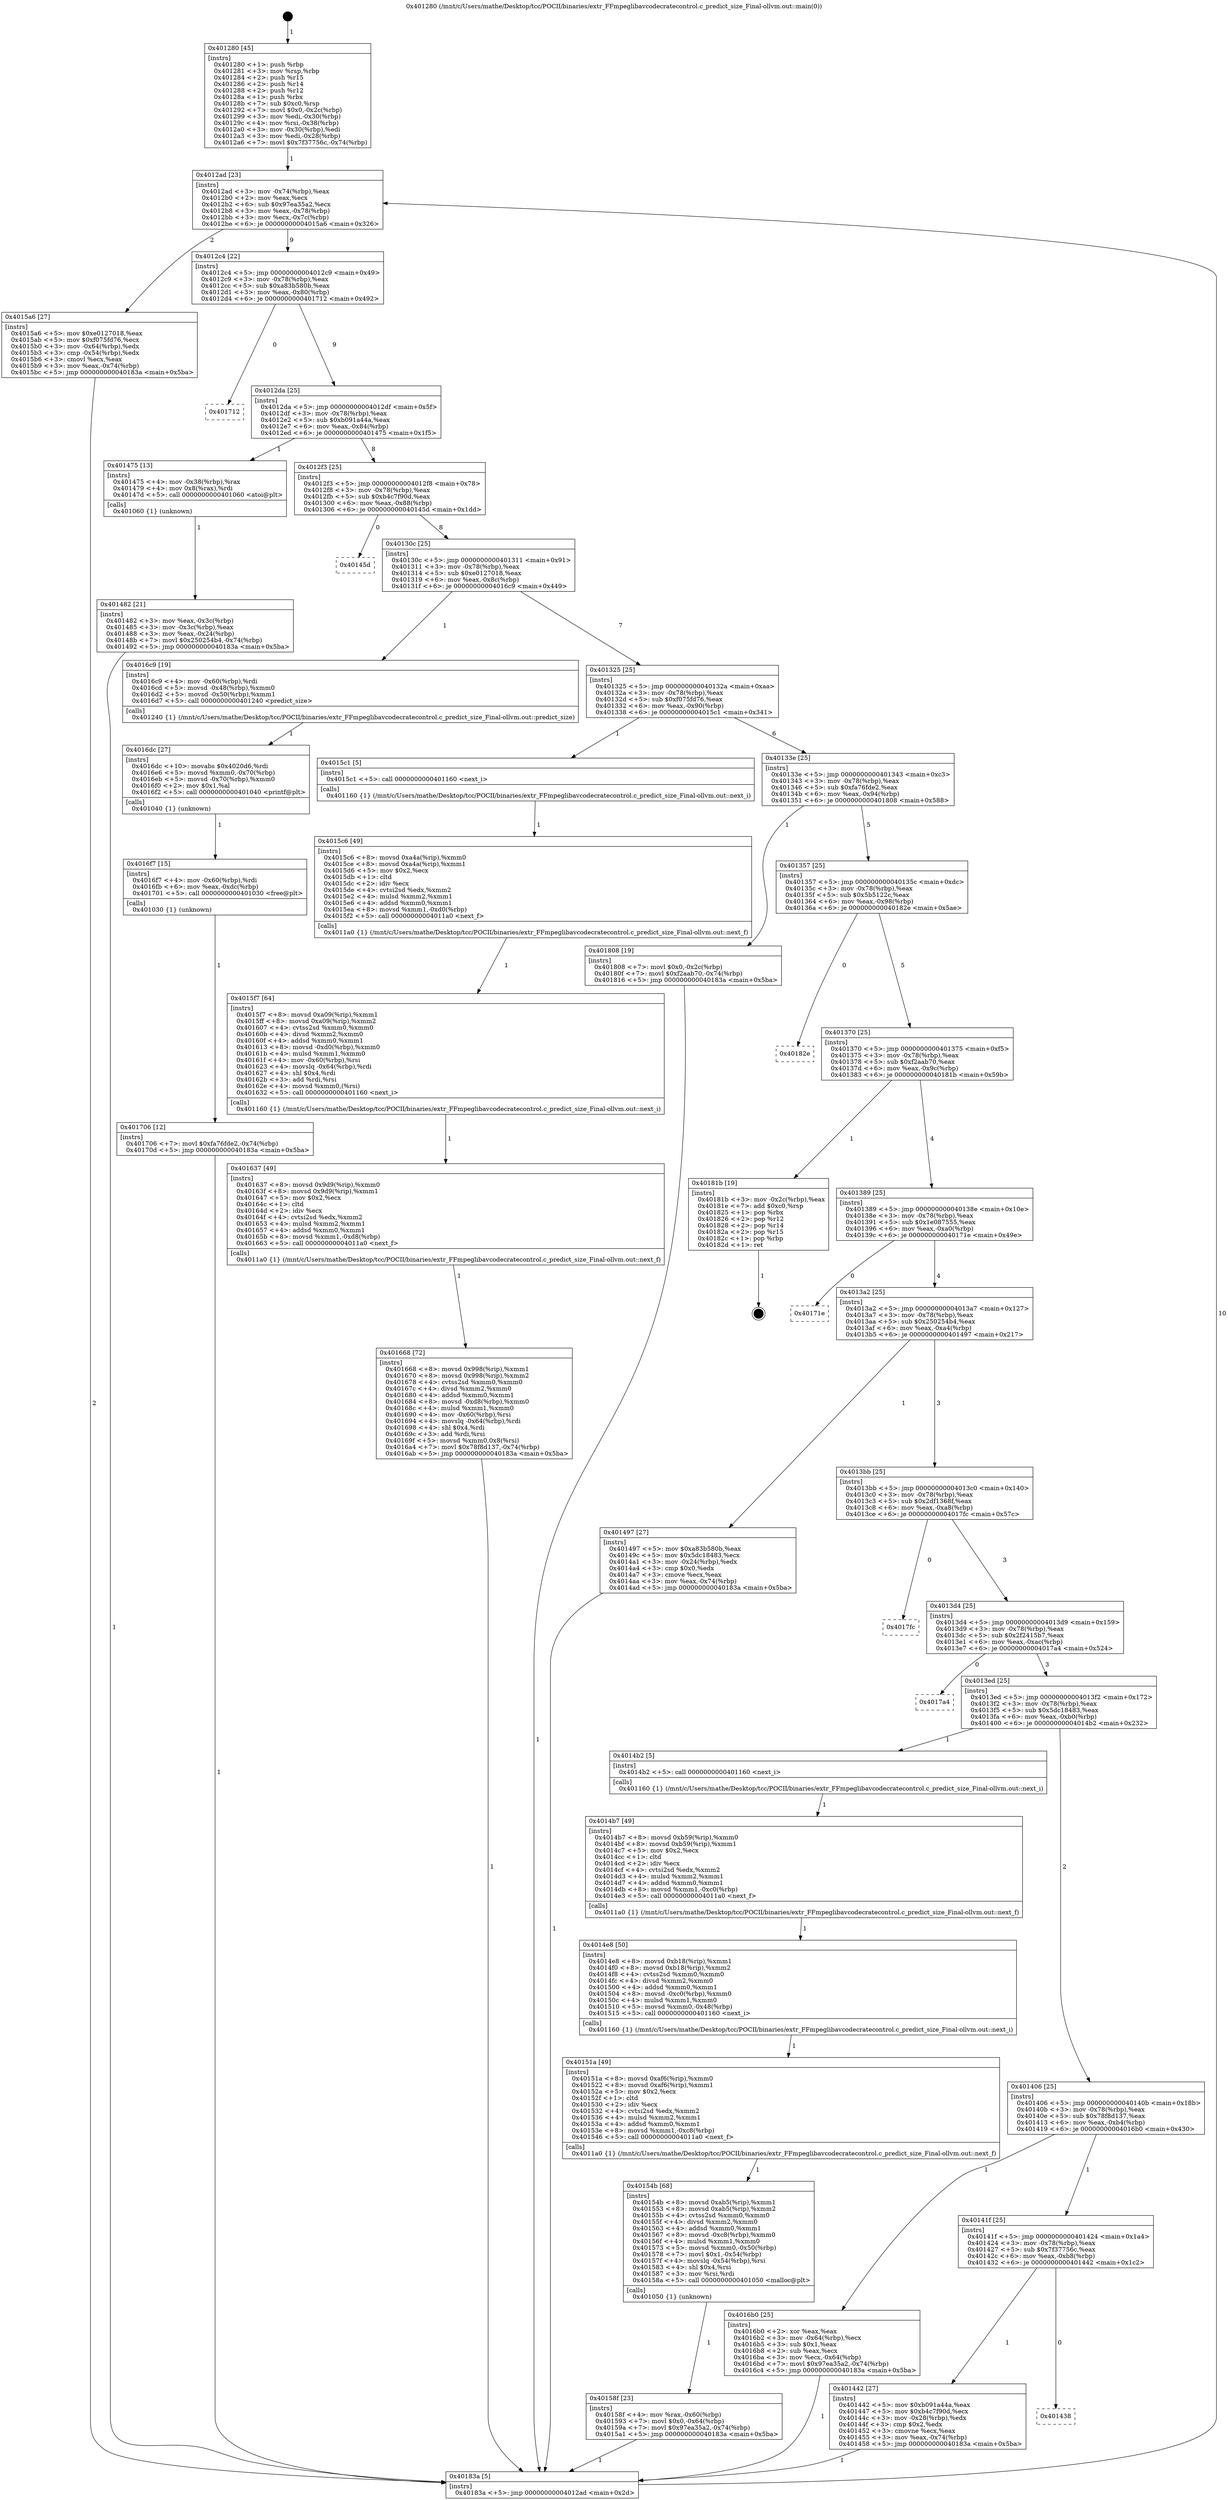 digraph "0x401280" {
  label = "0x401280 (/mnt/c/Users/mathe/Desktop/tcc/POCII/binaries/extr_FFmpeglibavcodecratecontrol.c_predict_size_Final-ollvm.out::main(0))"
  labelloc = "t"
  node[shape=record]

  Entry [label="",width=0.3,height=0.3,shape=circle,fillcolor=black,style=filled]
  "0x4012ad" [label="{
     0x4012ad [23]\l
     | [instrs]\l
     &nbsp;&nbsp;0x4012ad \<+3\>: mov -0x74(%rbp),%eax\l
     &nbsp;&nbsp;0x4012b0 \<+2\>: mov %eax,%ecx\l
     &nbsp;&nbsp;0x4012b2 \<+6\>: sub $0x97ea35a2,%ecx\l
     &nbsp;&nbsp;0x4012b8 \<+3\>: mov %eax,-0x78(%rbp)\l
     &nbsp;&nbsp;0x4012bb \<+3\>: mov %ecx,-0x7c(%rbp)\l
     &nbsp;&nbsp;0x4012be \<+6\>: je 00000000004015a6 \<main+0x326\>\l
  }"]
  "0x4015a6" [label="{
     0x4015a6 [27]\l
     | [instrs]\l
     &nbsp;&nbsp;0x4015a6 \<+5\>: mov $0xe0127018,%eax\l
     &nbsp;&nbsp;0x4015ab \<+5\>: mov $0xf075fd76,%ecx\l
     &nbsp;&nbsp;0x4015b0 \<+3\>: mov -0x64(%rbp),%edx\l
     &nbsp;&nbsp;0x4015b3 \<+3\>: cmp -0x54(%rbp),%edx\l
     &nbsp;&nbsp;0x4015b6 \<+3\>: cmovl %ecx,%eax\l
     &nbsp;&nbsp;0x4015b9 \<+3\>: mov %eax,-0x74(%rbp)\l
     &nbsp;&nbsp;0x4015bc \<+5\>: jmp 000000000040183a \<main+0x5ba\>\l
  }"]
  "0x4012c4" [label="{
     0x4012c4 [22]\l
     | [instrs]\l
     &nbsp;&nbsp;0x4012c4 \<+5\>: jmp 00000000004012c9 \<main+0x49\>\l
     &nbsp;&nbsp;0x4012c9 \<+3\>: mov -0x78(%rbp),%eax\l
     &nbsp;&nbsp;0x4012cc \<+5\>: sub $0xa83b580b,%eax\l
     &nbsp;&nbsp;0x4012d1 \<+3\>: mov %eax,-0x80(%rbp)\l
     &nbsp;&nbsp;0x4012d4 \<+6\>: je 0000000000401712 \<main+0x492\>\l
  }"]
  Exit [label="",width=0.3,height=0.3,shape=circle,fillcolor=black,style=filled,peripheries=2]
  "0x401712" [label="{
     0x401712\l
  }", style=dashed]
  "0x4012da" [label="{
     0x4012da [25]\l
     | [instrs]\l
     &nbsp;&nbsp;0x4012da \<+5\>: jmp 00000000004012df \<main+0x5f\>\l
     &nbsp;&nbsp;0x4012df \<+3\>: mov -0x78(%rbp),%eax\l
     &nbsp;&nbsp;0x4012e2 \<+5\>: sub $0xb091a44a,%eax\l
     &nbsp;&nbsp;0x4012e7 \<+6\>: mov %eax,-0x84(%rbp)\l
     &nbsp;&nbsp;0x4012ed \<+6\>: je 0000000000401475 \<main+0x1f5\>\l
  }"]
  "0x401706" [label="{
     0x401706 [12]\l
     | [instrs]\l
     &nbsp;&nbsp;0x401706 \<+7\>: movl $0xfa76fde2,-0x74(%rbp)\l
     &nbsp;&nbsp;0x40170d \<+5\>: jmp 000000000040183a \<main+0x5ba\>\l
  }"]
  "0x401475" [label="{
     0x401475 [13]\l
     | [instrs]\l
     &nbsp;&nbsp;0x401475 \<+4\>: mov -0x38(%rbp),%rax\l
     &nbsp;&nbsp;0x401479 \<+4\>: mov 0x8(%rax),%rdi\l
     &nbsp;&nbsp;0x40147d \<+5\>: call 0000000000401060 \<atoi@plt\>\l
     | [calls]\l
     &nbsp;&nbsp;0x401060 \{1\} (unknown)\l
  }"]
  "0x4012f3" [label="{
     0x4012f3 [25]\l
     | [instrs]\l
     &nbsp;&nbsp;0x4012f3 \<+5\>: jmp 00000000004012f8 \<main+0x78\>\l
     &nbsp;&nbsp;0x4012f8 \<+3\>: mov -0x78(%rbp),%eax\l
     &nbsp;&nbsp;0x4012fb \<+5\>: sub $0xb4c7f90d,%eax\l
     &nbsp;&nbsp;0x401300 \<+6\>: mov %eax,-0x88(%rbp)\l
     &nbsp;&nbsp;0x401306 \<+6\>: je 000000000040145d \<main+0x1dd\>\l
  }"]
  "0x4016f7" [label="{
     0x4016f7 [15]\l
     | [instrs]\l
     &nbsp;&nbsp;0x4016f7 \<+4\>: mov -0x60(%rbp),%rdi\l
     &nbsp;&nbsp;0x4016fb \<+6\>: mov %eax,-0xdc(%rbp)\l
     &nbsp;&nbsp;0x401701 \<+5\>: call 0000000000401030 \<free@plt\>\l
     | [calls]\l
     &nbsp;&nbsp;0x401030 \{1\} (unknown)\l
  }"]
  "0x40145d" [label="{
     0x40145d\l
  }", style=dashed]
  "0x40130c" [label="{
     0x40130c [25]\l
     | [instrs]\l
     &nbsp;&nbsp;0x40130c \<+5\>: jmp 0000000000401311 \<main+0x91\>\l
     &nbsp;&nbsp;0x401311 \<+3\>: mov -0x78(%rbp),%eax\l
     &nbsp;&nbsp;0x401314 \<+5\>: sub $0xe0127018,%eax\l
     &nbsp;&nbsp;0x401319 \<+6\>: mov %eax,-0x8c(%rbp)\l
     &nbsp;&nbsp;0x40131f \<+6\>: je 00000000004016c9 \<main+0x449\>\l
  }"]
  "0x4016dc" [label="{
     0x4016dc [27]\l
     | [instrs]\l
     &nbsp;&nbsp;0x4016dc \<+10\>: movabs $0x4020d6,%rdi\l
     &nbsp;&nbsp;0x4016e6 \<+5\>: movsd %xmm0,-0x70(%rbp)\l
     &nbsp;&nbsp;0x4016eb \<+5\>: movsd -0x70(%rbp),%xmm0\l
     &nbsp;&nbsp;0x4016f0 \<+2\>: mov $0x1,%al\l
     &nbsp;&nbsp;0x4016f2 \<+5\>: call 0000000000401040 \<printf@plt\>\l
     | [calls]\l
     &nbsp;&nbsp;0x401040 \{1\} (unknown)\l
  }"]
  "0x4016c9" [label="{
     0x4016c9 [19]\l
     | [instrs]\l
     &nbsp;&nbsp;0x4016c9 \<+4\>: mov -0x60(%rbp),%rdi\l
     &nbsp;&nbsp;0x4016cd \<+5\>: movsd -0x48(%rbp),%xmm0\l
     &nbsp;&nbsp;0x4016d2 \<+5\>: movsd -0x50(%rbp),%xmm1\l
     &nbsp;&nbsp;0x4016d7 \<+5\>: call 0000000000401240 \<predict_size\>\l
     | [calls]\l
     &nbsp;&nbsp;0x401240 \{1\} (/mnt/c/Users/mathe/Desktop/tcc/POCII/binaries/extr_FFmpeglibavcodecratecontrol.c_predict_size_Final-ollvm.out::predict_size)\l
  }"]
  "0x401325" [label="{
     0x401325 [25]\l
     | [instrs]\l
     &nbsp;&nbsp;0x401325 \<+5\>: jmp 000000000040132a \<main+0xaa\>\l
     &nbsp;&nbsp;0x40132a \<+3\>: mov -0x78(%rbp),%eax\l
     &nbsp;&nbsp;0x40132d \<+5\>: sub $0xf075fd76,%eax\l
     &nbsp;&nbsp;0x401332 \<+6\>: mov %eax,-0x90(%rbp)\l
     &nbsp;&nbsp;0x401338 \<+6\>: je 00000000004015c1 \<main+0x341\>\l
  }"]
  "0x401668" [label="{
     0x401668 [72]\l
     | [instrs]\l
     &nbsp;&nbsp;0x401668 \<+8\>: movsd 0x998(%rip),%xmm1\l
     &nbsp;&nbsp;0x401670 \<+8\>: movsd 0x998(%rip),%xmm2\l
     &nbsp;&nbsp;0x401678 \<+4\>: cvtss2sd %xmm0,%xmm0\l
     &nbsp;&nbsp;0x40167c \<+4\>: divsd %xmm2,%xmm0\l
     &nbsp;&nbsp;0x401680 \<+4\>: addsd %xmm0,%xmm1\l
     &nbsp;&nbsp;0x401684 \<+8\>: movsd -0xd8(%rbp),%xmm0\l
     &nbsp;&nbsp;0x40168c \<+4\>: mulsd %xmm1,%xmm0\l
     &nbsp;&nbsp;0x401690 \<+4\>: mov -0x60(%rbp),%rsi\l
     &nbsp;&nbsp;0x401694 \<+4\>: movslq -0x64(%rbp),%rdi\l
     &nbsp;&nbsp;0x401698 \<+4\>: shl $0x4,%rdi\l
     &nbsp;&nbsp;0x40169c \<+3\>: add %rdi,%rsi\l
     &nbsp;&nbsp;0x40169f \<+5\>: movsd %xmm0,0x8(%rsi)\l
     &nbsp;&nbsp;0x4016a4 \<+7\>: movl $0x78f8d137,-0x74(%rbp)\l
     &nbsp;&nbsp;0x4016ab \<+5\>: jmp 000000000040183a \<main+0x5ba\>\l
  }"]
  "0x4015c1" [label="{
     0x4015c1 [5]\l
     | [instrs]\l
     &nbsp;&nbsp;0x4015c1 \<+5\>: call 0000000000401160 \<next_i\>\l
     | [calls]\l
     &nbsp;&nbsp;0x401160 \{1\} (/mnt/c/Users/mathe/Desktop/tcc/POCII/binaries/extr_FFmpeglibavcodecratecontrol.c_predict_size_Final-ollvm.out::next_i)\l
  }"]
  "0x40133e" [label="{
     0x40133e [25]\l
     | [instrs]\l
     &nbsp;&nbsp;0x40133e \<+5\>: jmp 0000000000401343 \<main+0xc3\>\l
     &nbsp;&nbsp;0x401343 \<+3\>: mov -0x78(%rbp),%eax\l
     &nbsp;&nbsp;0x401346 \<+5\>: sub $0xfa76fde2,%eax\l
     &nbsp;&nbsp;0x40134b \<+6\>: mov %eax,-0x94(%rbp)\l
     &nbsp;&nbsp;0x401351 \<+6\>: je 0000000000401808 \<main+0x588\>\l
  }"]
  "0x401637" [label="{
     0x401637 [49]\l
     | [instrs]\l
     &nbsp;&nbsp;0x401637 \<+8\>: movsd 0x9d9(%rip),%xmm0\l
     &nbsp;&nbsp;0x40163f \<+8\>: movsd 0x9d9(%rip),%xmm1\l
     &nbsp;&nbsp;0x401647 \<+5\>: mov $0x2,%ecx\l
     &nbsp;&nbsp;0x40164c \<+1\>: cltd\l
     &nbsp;&nbsp;0x40164d \<+2\>: idiv %ecx\l
     &nbsp;&nbsp;0x40164f \<+4\>: cvtsi2sd %edx,%xmm2\l
     &nbsp;&nbsp;0x401653 \<+4\>: mulsd %xmm2,%xmm1\l
     &nbsp;&nbsp;0x401657 \<+4\>: addsd %xmm0,%xmm1\l
     &nbsp;&nbsp;0x40165b \<+8\>: movsd %xmm1,-0xd8(%rbp)\l
     &nbsp;&nbsp;0x401663 \<+5\>: call 00000000004011a0 \<next_f\>\l
     | [calls]\l
     &nbsp;&nbsp;0x4011a0 \{1\} (/mnt/c/Users/mathe/Desktop/tcc/POCII/binaries/extr_FFmpeglibavcodecratecontrol.c_predict_size_Final-ollvm.out::next_f)\l
  }"]
  "0x401808" [label="{
     0x401808 [19]\l
     | [instrs]\l
     &nbsp;&nbsp;0x401808 \<+7\>: movl $0x0,-0x2c(%rbp)\l
     &nbsp;&nbsp;0x40180f \<+7\>: movl $0xf2aab70,-0x74(%rbp)\l
     &nbsp;&nbsp;0x401816 \<+5\>: jmp 000000000040183a \<main+0x5ba\>\l
  }"]
  "0x401357" [label="{
     0x401357 [25]\l
     | [instrs]\l
     &nbsp;&nbsp;0x401357 \<+5\>: jmp 000000000040135c \<main+0xdc\>\l
     &nbsp;&nbsp;0x40135c \<+3\>: mov -0x78(%rbp),%eax\l
     &nbsp;&nbsp;0x40135f \<+5\>: sub $0x5b5122c,%eax\l
     &nbsp;&nbsp;0x401364 \<+6\>: mov %eax,-0x98(%rbp)\l
     &nbsp;&nbsp;0x40136a \<+6\>: je 000000000040182e \<main+0x5ae\>\l
  }"]
  "0x4015f7" [label="{
     0x4015f7 [64]\l
     | [instrs]\l
     &nbsp;&nbsp;0x4015f7 \<+8\>: movsd 0xa09(%rip),%xmm1\l
     &nbsp;&nbsp;0x4015ff \<+8\>: movsd 0xa09(%rip),%xmm2\l
     &nbsp;&nbsp;0x401607 \<+4\>: cvtss2sd %xmm0,%xmm0\l
     &nbsp;&nbsp;0x40160b \<+4\>: divsd %xmm2,%xmm0\l
     &nbsp;&nbsp;0x40160f \<+4\>: addsd %xmm0,%xmm1\l
     &nbsp;&nbsp;0x401613 \<+8\>: movsd -0xd0(%rbp),%xmm0\l
     &nbsp;&nbsp;0x40161b \<+4\>: mulsd %xmm1,%xmm0\l
     &nbsp;&nbsp;0x40161f \<+4\>: mov -0x60(%rbp),%rsi\l
     &nbsp;&nbsp;0x401623 \<+4\>: movslq -0x64(%rbp),%rdi\l
     &nbsp;&nbsp;0x401627 \<+4\>: shl $0x4,%rdi\l
     &nbsp;&nbsp;0x40162b \<+3\>: add %rdi,%rsi\l
     &nbsp;&nbsp;0x40162e \<+4\>: movsd %xmm0,(%rsi)\l
     &nbsp;&nbsp;0x401632 \<+5\>: call 0000000000401160 \<next_i\>\l
     | [calls]\l
     &nbsp;&nbsp;0x401160 \{1\} (/mnt/c/Users/mathe/Desktop/tcc/POCII/binaries/extr_FFmpeglibavcodecratecontrol.c_predict_size_Final-ollvm.out::next_i)\l
  }"]
  "0x40182e" [label="{
     0x40182e\l
  }", style=dashed]
  "0x401370" [label="{
     0x401370 [25]\l
     | [instrs]\l
     &nbsp;&nbsp;0x401370 \<+5\>: jmp 0000000000401375 \<main+0xf5\>\l
     &nbsp;&nbsp;0x401375 \<+3\>: mov -0x78(%rbp),%eax\l
     &nbsp;&nbsp;0x401378 \<+5\>: sub $0xf2aab70,%eax\l
     &nbsp;&nbsp;0x40137d \<+6\>: mov %eax,-0x9c(%rbp)\l
     &nbsp;&nbsp;0x401383 \<+6\>: je 000000000040181b \<main+0x59b\>\l
  }"]
  "0x4015c6" [label="{
     0x4015c6 [49]\l
     | [instrs]\l
     &nbsp;&nbsp;0x4015c6 \<+8\>: movsd 0xa4a(%rip),%xmm0\l
     &nbsp;&nbsp;0x4015ce \<+8\>: movsd 0xa4a(%rip),%xmm1\l
     &nbsp;&nbsp;0x4015d6 \<+5\>: mov $0x2,%ecx\l
     &nbsp;&nbsp;0x4015db \<+1\>: cltd\l
     &nbsp;&nbsp;0x4015dc \<+2\>: idiv %ecx\l
     &nbsp;&nbsp;0x4015de \<+4\>: cvtsi2sd %edx,%xmm2\l
     &nbsp;&nbsp;0x4015e2 \<+4\>: mulsd %xmm2,%xmm1\l
     &nbsp;&nbsp;0x4015e6 \<+4\>: addsd %xmm0,%xmm1\l
     &nbsp;&nbsp;0x4015ea \<+8\>: movsd %xmm1,-0xd0(%rbp)\l
     &nbsp;&nbsp;0x4015f2 \<+5\>: call 00000000004011a0 \<next_f\>\l
     | [calls]\l
     &nbsp;&nbsp;0x4011a0 \{1\} (/mnt/c/Users/mathe/Desktop/tcc/POCII/binaries/extr_FFmpeglibavcodecratecontrol.c_predict_size_Final-ollvm.out::next_f)\l
  }"]
  "0x40181b" [label="{
     0x40181b [19]\l
     | [instrs]\l
     &nbsp;&nbsp;0x40181b \<+3\>: mov -0x2c(%rbp),%eax\l
     &nbsp;&nbsp;0x40181e \<+7\>: add $0xc0,%rsp\l
     &nbsp;&nbsp;0x401825 \<+1\>: pop %rbx\l
     &nbsp;&nbsp;0x401826 \<+2\>: pop %r12\l
     &nbsp;&nbsp;0x401828 \<+2\>: pop %r14\l
     &nbsp;&nbsp;0x40182a \<+2\>: pop %r15\l
     &nbsp;&nbsp;0x40182c \<+1\>: pop %rbp\l
     &nbsp;&nbsp;0x40182d \<+1\>: ret\l
  }"]
  "0x401389" [label="{
     0x401389 [25]\l
     | [instrs]\l
     &nbsp;&nbsp;0x401389 \<+5\>: jmp 000000000040138e \<main+0x10e\>\l
     &nbsp;&nbsp;0x40138e \<+3\>: mov -0x78(%rbp),%eax\l
     &nbsp;&nbsp;0x401391 \<+5\>: sub $0x1e087555,%eax\l
     &nbsp;&nbsp;0x401396 \<+6\>: mov %eax,-0xa0(%rbp)\l
     &nbsp;&nbsp;0x40139c \<+6\>: je 000000000040171e \<main+0x49e\>\l
  }"]
  "0x40158f" [label="{
     0x40158f [23]\l
     | [instrs]\l
     &nbsp;&nbsp;0x40158f \<+4\>: mov %rax,-0x60(%rbp)\l
     &nbsp;&nbsp;0x401593 \<+7\>: movl $0x0,-0x64(%rbp)\l
     &nbsp;&nbsp;0x40159a \<+7\>: movl $0x97ea35a2,-0x74(%rbp)\l
     &nbsp;&nbsp;0x4015a1 \<+5\>: jmp 000000000040183a \<main+0x5ba\>\l
  }"]
  "0x40171e" [label="{
     0x40171e\l
  }", style=dashed]
  "0x4013a2" [label="{
     0x4013a2 [25]\l
     | [instrs]\l
     &nbsp;&nbsp;0x4013a2 \<+5\>: jmp 00000000004013a7 \<main+0x127\>\l
     &nbsp;&nbsp;0x4013a7 \<+3\>: mov -0x78(%rbp),%eax\l
     &nbsp;&nbsp;0x4013aa \<+5\>: sub $0x250254b4,%eax\l
     &nbsp;&nbsp;0x4013af \<+6\>: mov %eax,-0xa4(%rbp)\l
     &nbsp;&nbsp;0x4013b5 \<+6\>: je 0000000000401497 \<main+0x217\>\l
  }"]
  "0x40154b" [label="{
     0x40154b [68]\l
     | [instrs]\l
     &nbsp;&nbsp;0x40154b \<+8\>: movsd 0xab5(%rip),%xmm1\l
     &nbsp;&nbsp;0x401553 \<+8\>: movsd 0xab5(%rip),%xmm2\l
     &nbsp;&nbsp;0x40155b \<+4\>: cvtss2sd %xmm0,%xmm0\l
     &nbsp;&nbsp;0x40155f \<+4\>: divsd %xmm2,%xmm0\l
     &nbsp;&nbsp;0x401563 \<+4\>: addsd %xmm0,%xmm1\l
     &nbsp;&nbsp;0x401567 \<+8\>: movsd -0xc8(%rbp),%xmm0\l
     &nbsp;&nbsp;0x40156f \<+4\>: mulsd %xmm1,%xmm0\l
     &nbsp;&nbsp;0x401573 \<+5\>: movsd %xmm0,-0x50(%rbp)\l
     &nbsp;&nbsp;0x401578 \<+7\>: movl $0x1,-0x54(%rbp)\l
     &nbsp;&nbsp;0x40157f \<+4\>: movslq -0x54(%rbp),%rsi\l
     &nbsp;&nbsp;0x401583 \<+4\>: shl $0x4,%rsi\l
     &nbsp;&nbsp;0x401587 \<+3\>: mov %rsi,%rdi\l
     &nbsp;&nbsp;0x40158a \<+5\>: call 0000000000401050 \<malloc@plt\>\l
     | [calls]\l
     &nbsp;&nbsp;0x401050 \{1\} (unknown)\l
  }"]
  "0x401497" [label="{
     0x401497 [27]\l
     | [instrs]\l
     &nbsp;&nbsp;0x401497 \<+5\>: mov $0xa83b580b,%eax\l
     &nbsp;&nbsp;0x40149c \<+5\>: mov $0x5dc18483,%ecx\l
     &nbsp;&nbsp;0x4014a1 \<+3\>: mov -0x24(%rbp),%edx\l
     &nbsp;&nbsp;0x4014a4 \<+3\>: cmp $0x0,%edx\l
     &nbsp;&nbsp;0x4014a7 \<+3\>: cmove %ecx,%eax\l
     &nbsp;&nbsp;0x4014aa \<+3\>: mov %eax,-0x74(%rbp)\l
     &nbsp;&nbsp;0x4014ad \<+5\>: jmp 000000000040183a \<main+0x5ba\>\l
  }"]
  "0x4013bb" [label="{
     0x4013bb [25]\l
     | [instrs]\l
     &nbsp;&nbsp;0x4013bb \<+5\>: jmp 00000000004013c0 \<main+0x140\>\l
     &nbsp;&nbsp;0x4013c0 \<+3\>: mov -0x78(%rbp),%eax\l
     &nbsp;&nbsp;0x4013c3 \<+5\>: sub $0x2df1368f,%eax\l
     &nbsp;&nbsp;0x4013c8 \<+6\>: mov %eax,-0xa8(%rbp)\l
     &nbsp;&nbsp;0x4013ce \<+6\>: je 00000000004017fc \<main+0x57c\>\l
  }"]
  "0x40151a" [label="{
     0x40151a [49]\l
     | [instrs]\l
     &nbsp;&nbsp;0x40151a \<+8\>: movsd 0xaf6(%rip),%xmm0\l
     &nbsp;&nbsp;0x401522 \<+8\>: movsd 0xaf6(%rip),%xmm1\l
     &nbsp;&nbsp;0x40152a \<+5\>: mov $0x2,%ecx\l
     &nbsp;&nbsp;0x40152f \<+1\>: cltd\l
     &nbsp;&nbsp;0x401530 \<+2\>: idiv %ecx\l
     &nbsp;&nbsp;0x401532 \<+4\>: cvtsi2sd %edx,%xmm2\l
     &nbsp;&nbsp;0x401536 \<+4\>: mulsd %xmm2,%xmm1\l
     &nbsp;&nbsp;0x40153a \<+4\>: addsd %xmm0,%xmm1\l
     &nbsp;&nbsp;0x40153e \<+8\>: movsd %xmm1,-0xc8(%rbp)\l
     &nbsp;&nbsp;0x401546 \<+5\>: call 00000000004011a0 \<next_f\>\l
     | [calls]\l
     &nbsp;&nbsp;0x4011a0 \{1\} (/mnt/c/Users/mathe/Desktop/tcc/POCII/binaries/extr_FFmpeglibavcodecratecontrol.c_predict_size_Final-ollvm.out::next_f)\l
  }"]
  "0x4017fc" [label="{
     0x4017fc\l
  }", style=dashed]
  "0x4013d4" [label="{
     0x4013d4 [25]\l
     | [instrs]\l
     &nbsp;&nbsp;0x4013d4 \<+5\>: jmp 00000000004013d9 \<main+0x159\>\l
     &nbsp;&nbsp;0x4013d9 \<+3\>: mov -0x78(%rbp),%eax\l
     &nbsp;&nbsp;0x4013dc \<+5\>: sub $0x2f2415b7,%eax\l
     &nbsp;&nbsp;0x4013e1 \<+6\>: mov %eax,-0xac(%rbp)\l
     &nbsp;&nbsp;0x4013e7 \<+6\>: je 00000000004017a4 \<main+0x524\>\l
  }"]
  "0x4014e8" [label="{
     0x4014e8 [50]\l
     | [instrs]\l
     &nbsp;&nbsp;0x4014e8 \<+8\>: movsd 0xb18(%rip),%xmm1\l
     &nbsp;&nbsp;0x4014f0 \<+8\>: movsd 0xb18(%rip),%xmm2\l
     &nbsp;&nbsp;0x4014f8 \<+4\>: cvtss2sd %xmm0,%xmm0\l
     &nbsp;&nbsp;0x4014fc \<+4\>: divsd %xmm2,%xmm0\l
     &nbsp;&nbsp;0x401500 \<+4\>: addsd %xmm0,%xmm1\l
     &nbsp;&nbsp;0x401504 \<+8\>: movsd -0xc0(%rbp),%xmm0\l
     &nbsp;&nbsp;0x40150c \<+4\>: mulsd %xmm1,%xmm0\l
     &nbsp;&nbsp;0x401510 \<+5\>: movsd %xmm0,-0x48(%rbp)\l
     &nbsp;&nbsp;0x401515 \<+5\>: call 0000000000401160 \<next_i\>\l
     | [calls]\l
     &nbsp;&nbsp;0x401160 \{1\} (/mnt/c/Users/mathe/Desktop/tcc/POCII/binaries/extr_FFmpeglibavcodecratecontrol.c_predict_size_Final-ollvm.out::next_i)\l
  }"]
  "0x4017a4" [label="{
     0x4017a4\l
  }", style=dashed]
  "0x4013ed" [label="{
     0x4013ed [25]\l
     | [instrs]\l
     &nbsp;&nbsp;0x4013ed \<+5\>: jmp 00000000004013f2 \<main+0x172\>\l
     &nbsp;&nbsp;0x4013f2 \<+3\>: mov -0x78(%rbp),%eax\l
     &nbsp;&nbsp;0x4013f5 \<+5\>: sub $0x5dc18483,%eax\l
     &nbsp;&nbsp;0x4013fa \<+6\>: mov %eax,-0xb0(%rbp)\l
     &nbsp;&nbsp;0x401400 \<+6\>: je 00000000004014b2 \<main+0x232\>\l
  }"]
  "0x4014b7" [label="{
     0x4014b7 [49]\l
     | [instrs]\l
     &nbsp;&nbsp;0x4014b7 \<+8\>: movsd 0xb59(%rip),%xmm0\l
     &nbsp;&nbsp;0x4014bf \<+8\>: movsd 0xb59(%rip),%xmm1\l
     &nbsp;&nbsp;0x4014c7 \<+5\>: mov $0x2,%ecx\l
     &nbsp;&nbsp;0x4014cc \<+1\>: cltd\l
     &nbsp;&nbsp;0x4014cd \<+2\>: idiv %ecx\l
     &nbsp;&nbsp;0x4014cf \<+4\>: cvtsi2sd %edx,%xmm2\l
     &nbsp;&nbsp;0x4014d3 \<+4\>: mulsd %xmm2,%xmm1\l
     &nbsp;&nbsp;0x4014d7 \<+4\>: addsd %xmm0,%xmm1\l
     &nbsp;&nbsp;0x4014db \<+8\>: movsd %xmm1,-0xc0(%rbp)\l
     &nbsp;&nbsp;0x4014e3 \<+5\>: call 00000000004011a0 \<next_f\>\l
     | [calls]\l
     &nbsp;&nbsp;0x4011a0 \{1\} (/mnt/c/Users/mathe/Desktop/tcc/POCII/binaries/extr_FFmpeglibavcodecratecontrol.c_predict_size_Final-ollvm.out::next_f)\l
  }"]
  "0x4014b2" [label="{
     0x4014b2 [5]\l
     | [instrs]\l
     &nbsp;&nbsp;0x4014b2 \<+5\>: call 0000000000401160 \<next_i\>\l
     | [calls]\l
     &nbsp;&nbsp;0x401160 \{1\} (/mnt/c/Users/mathe/Desktop/tcc/POCII/binaries/extr_FFmpeglibavcodecratecontrol.c_predict_size_Final-ollvm.out::next_i)\l
  }"]
  "0x401406" [label="{
     0x401406 [25]\l
     | [instrs]\l
     &nbsp;&nbsp;0x401406 \<+5\>: jmp 000000000040140b \<main+0x18b\>\l
     &nbsp;&nbsp;0x40140b \<+3\>: mov -0x78(%rbp),%eax\l
     &nbsp;&nbsp;0x40140e \<+5\>: sub $0x78f8d137,%eax\l
     &nbsp;&nbsp;0x401413 \<+6\>: mov %eax,-0xb4(%rbp)\l
     &nbsp;&nbsp;0x401419 \<+6\>: je 00000000004016b0 \<main+0x430\>\l
  }"]
  "0x401482" [label="{
     0x401482 [21]\l
     | [instrs]\l
     &nbsp;&nbsp;0x401482 \<+3\>: mov %eax,-0x3c(%rbp)\l
     &nbsp;&nbsp;0x401485 \<+3\>: mov -0x3c(%rbp),%eax\l
     &nbsp;&nbsp;0x401488 \<+3\>: mov %eax,-0x24(%rbp)\l
     &nbsp;&nbsp;0x40148b \<+7\>: movl $0x250254b4,-0x74(%rbp)\l
     &nbsp;&nbsp;0x401492 \<+5\>: jmp 000000000040183a \<main+0x5ba\>\l
  }"]
  "0x4016b0" [label="{
     0x4016b0 [25]\l
     | [instrs]\l
     &nbsp;&nbsp;0x4016b0 \<+2\>: xor %eax,%eax\l
     &nbsp;&nbsp;0x4016b2 \<+3\>: mov -0x64(%rbp),%ecx\l
     &nbsp;&nbsp;0x4016b5 \<+3\>: sub $0x1,%eax\l
     &nbsp;&nbsp;0x4016b8 \<+2\>: sub %eax,%ecx\l
     &nbsp;&nbsp;0x4016ba \<+3\>: mov %ecx,-0x64(%rbp)\l
     &nbsp;&nbsp;0x4016bd \<+7\>: movl $0x97ea35a2,-0x74(%rbp)\l
     &nbsp;&nbsp;0x4016c4 \<+5\>: jmp 000000000040183a \<main+0x5ba\>\l
  }"]
  "0x40141f" [label="{
     0x40141f [25]\l
     | [instrs]\l
     &nbsp;&nbsp;0x40141f \<+5\>: jmp 0000000000401424 \<main+0x1a4\>\l
     &nbsp;&nbsp;0x401424 \<+3\>: mov -0x78(%rbp),%eax\l
     &nbsp;&nbsp;0x401427 \<+5\>: sub $0x7f37756c,%eax\l
     &nbsp;&nbsp;0x40142c \<+6\>: mov %eax,-0xb8(%rbp)\l
     &nbsp;&nbsp;0x401432 \<+6\>: je 0000000000401442 \<main+0x1c2\>\l
  }"]
  "0x401280" [label="{
     0x401280 [45]\l
     | [instrs]\l
     &nbsp;&nbsp;0x401280 \<+1\>: push %rbp\l
     &nbsp;&nbsp;0x401281 \<+3\>: mov %rsp,%rbp\l
     &nbsp;&nbsp;0x401284 \<+2\>: push %r15\l
     &nbsp;&nbsp;0x401286 \<+2\>: push %r14\l
     &nbsp;&nbsp;0x401288 \<+2\>: push %r12\l
     &nbsp;&nbsp;0x40128a \<+1\>: push %rbx\l
     &nbsp;&nbsp;0x40128b \<+7\>: sub $0xc0,%rsp\l
     &nbsp;&nbsp;0x401292 \<+7\>: movl $0x0,-0x2c(%rbp)\l
     &nbsp;&nbsp;0x401299 \<+3\>: mov %edi,-0x30(%rbp)\l
     &nbsp;&nbsp;0x40129c \<+4\>: mov %rsi,-0x38(%rbp)\l
     &nbsp;&nbsp;0x4012a0 \<+3\>: mov -0x30(%rbp),%edi\l
     &nbsp;&nbsp;0x4012a3 \<+3\>: mov %edi,-0x28(%rbp)\l
     &nbsp;&nbsp;0x4012a6 \<+7\>: movl $0x7f37756c,-0x74(%rbp)\l
  }"]
  "0x401442" [label="{
     0x401442 [27]\l
     | [instrs]\l
     &nbsp;&nbsp;0x401442 \<+5\>: mov $0xb091a44a,%eax\l
     &nbsp;&nbsp;0x401447 \<+5\>: mov $0xb4c7f90d,%ecx\l
     &nbsp;&nbsp;0x40144c \<+3\>: mov -0x28(%rbp),%edx\l
     &nbsp;&nbsp;0x40144f \<+3\>: cmp $0x2,%edx\l
     &nbsp;&nbsp;0x401452 \<+3\>: cmovne %ecx,%eax\l
     &nbsp;&nbsp;0x401455 \<+3\>: mov %eax,-0x74(%rbp)\l
     &nbsp;&nbsp;0x401458 \<+5\>: jmp 000000000040183a \<main+0x5ba\>\l
  }"]
  "0x401438" [label="{
     0x401438\l
  }", style=dashed]
  "0x40183a" [label="{
     0x40183a [5]\l
     | [instrs]\l
     &nbsp;&nbsp;0x40183a \<+5\>: jmp 00000000004012ad \<main+0x2d\>\l
  }"]
  Entry -> "0x401280" [label=" 1"]
  "0x4012ad" -> "0x4015a6" [label=" 2"]
  "0x4012ad" -> "0x4012c4" [label=" 9"]
  "0x40181b" -> Exit [label=" 1"]
  "0x4012c4" -> "0x401712" [label=" 0"]
  "0x4012c4" -> "0x4012da" [label=" 9"]
  "0x401808" -> "0x40183a" [label=" 1"]
  "0x4012da" -> "0x401475" [label=" 1"]
  "0x4012da" -> "0x4012f3" [label=" 8"]
  "0x401706" -> "0x40183a" [label=" 1"]
  "0x4012f3" -> "0x40145d" [label=" 0"]
  "0x4012f3" -> "0x40130c" [label=" 8"]
  "0x4016f7" -> "0x401706" [label=" 1"]
  "0x40130c" -> "0x4016c9" [label=" 1"]
  "0x40130c" -> "0x401325" [label=" 7"]
  "0x4016dc" -> "0x4016f7" [label=" 1"]
  "0x401325" -> "0x4015c1" [label=" 1"]
  "0x401325" -> "0x40133e" [label=" 6"]
  "0x4016c9" -> "0x4016dc" [label=" 1"]
  "0x40133e" -> "0x401808" [label=" 1"]
  "0x40133e" -> "0x401357" [label=" 5"]
  "0x4016b0" -> "0x40183a" [label=" 1"]
  "0x401357" -> "0x40182e" [label=" 0"]
  "0x401357" -> "0x401370" [label=" 5"]
  "0x401668" -> "0x40183a" [label=" 1"]
  "0x401370" -> "0x40181b" [label=" 1"]
  "0x401370" -> "0x401389" [label=" 4"]
  "0x401637" -> "0x401668" [label=" 1"]
  "0x401389" -> "0x40171e" [label=" 0"]
  "0x401389" -> "0x4013a2" [label=" 4"]
  "0x4015f7" -> "0x401637" [label=" 1"]
  "0x4013a2" -> "0x401497" [label=" 1"]
  "0x4013a2" -> "0x4013bb" [label=" 3"]
  "0x4015c6" -> "0x4015f7" [label=" 1"]
  "0x4013bb" -> "0x4017fc" [label=" 0"]
  "0x4013bb" -> "0x4013d4" [label=" 3"]
  "0x4015c1" -> "0x4015c6" [label=" 1"]
  "0x4013d4" -> "0x4017a4" [label=" 0"]
  "0x4013d4" -> "0x4013ed" [label=" 3"]
  "0x4015a6" -> "0x40183a" [label=" 2"]
  "0x4013ed" -> "0x4014b2" [label=" 1"]
  "0x4013ed" -> "0x401406" [label=" 2"]
  "0x40158f" -> "0x40183a" [label=" 1"]
  "0x401406" -> "0x4016b0" [label=" 1"]
  "0x401406" -> "0x40141f" [label=" 1"]
  "0x40154b" -> "0x40158f" [label=" 1"]
  "0x40141f" -> "0x401442" [label=" 1"]
  "0x40141f" -> "0x401438" [label=" 0"]
  "0x401442" -> "0x40183a" [label=" 1"]
  "0x401280" -> "0x4012ad" [label=" 1"]
  "0x40183a" -> "0x4012ad" [label=" 10"]
  "0x401475" -> "0x401482" [label=" 1"]
  "0x401482" -> "0x40183a" [label=" 1"]
  "0x401497" -> "0x40183a" [label=" 1"]
  "0x4014b2" -> "0x4014b7" [label=" 1"]
  "0x4014b7" -> "0x4014e8" [label=" 1"]
  "0x4014e8" -> "0x40151a" [label=" 1"]
  "0x40151a" -> "0x40154b" [label=" 1"]
}
